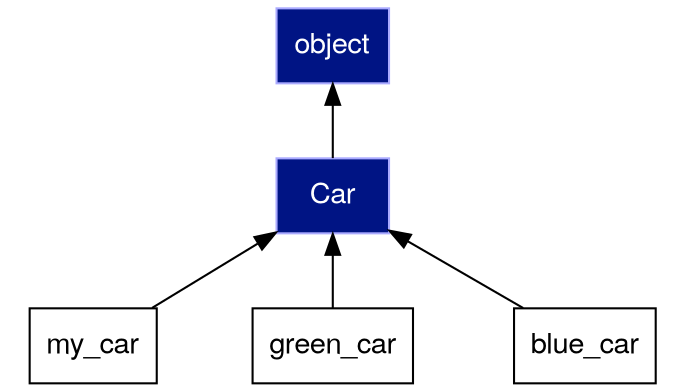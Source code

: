 digraph {
    ratio=0.56

    node [
        shape=box
        fontname="Helvetica Neue"
    ]

    edge [
        dir="back"
    ]

    edge [
        fontname="Helvetica Neue"
        fontsize=10
    ]

    object, car [
        style=filled
        fillcolor="#001484"
        color = "#aaaaff"
        fontcolor=white
    ]

    car [label="Car"]
    object -> car -> my_car
    car -> green_car
    car -> blue_car
}